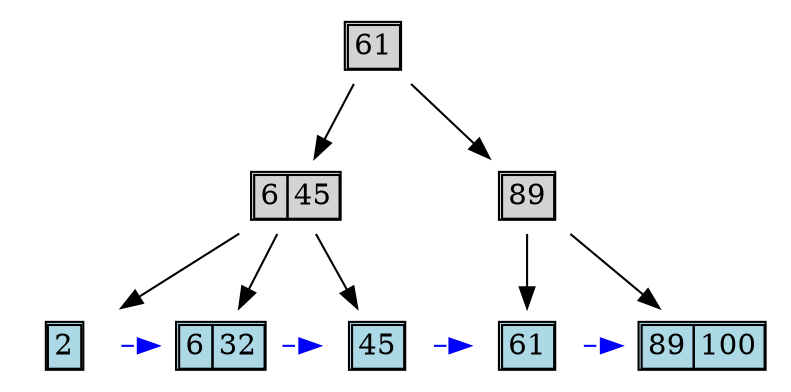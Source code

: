 digraph BPlusTree {
node [shape=plaintext];
n0 [label=<<TABLE BORDER="1" CELLBORDER="1" CELLSPACING="0" BGCOLOR="lightgray"><TR><TD>61</TD></TR></TABLE>>, shape=plaintext];
n1 [label=<<TABLE BORDER="1" CELLBORDER="1" CELLSPACING="0" BGCOLOR="lightgray"><TR><TD>6</TD><TD>45</TD></TR></TABLE>>, shape=plaintext];
n2 [label=<<TABLE BORDER="1" CELLBORDER="1" CELLSPACING="0" BGCOLOR="lightblue"><TR><TD>2</TD></TR></TABLE>>, shape=plaintext];
n3 [label=<<TABLE BORDER="1" CELLBORDER="1" CELLSPACING="0" BGCOLOR="lightblue"><TR><TD>6</TD><TD>32</TD></TR></TABLE>>, shape=plaintext];
n4 [label=<<TABLE BORDER="1" CELLBORDER="1" CELLSPACING="0" BGCOLOR="lightblue"><TR><TD>45</TD></TR></TABLE>>, shape=plaintext];
n5 [label=<<TABLE BORDER="1" CELLBORDER="1" CELLSPACING="0" BGCOLOR="lightblue"><TR><TD>61</TD></TR></TABLE>>, shape=plaintext];
n6 [label=<<TABLE BORDER="1" CELLBORDER="1" CELLSPACING="0" BGCOLOR="lightblue"><TR><TD>89</TD><TD>100</TD></TR></TABLE>>, shape=plaintext];
n5 -> n6 [color=blue, style=dashed, constraint=false];
n4 -> n5 [color=blue, style=dashed, constraint=false];
n3 -> n4 [color=blue, style=dashed, constraint=false];
n2 -> n3 [color=blue, style=dashed, constraint=false];
n1 -> n2;
n1 -> n3;
n1 -> n4;
n0 -> n1;
n7 [label=<<TABLE BORDER="1" CELLBORDER="1" CELLSPACING="0" BGCOLOR="lightgray"><TR><TD>89</TD></TR></TABLE>>, shape=plaintext];
n7 -> n5;
n7 -> n6;
n0 -> n7;
}
